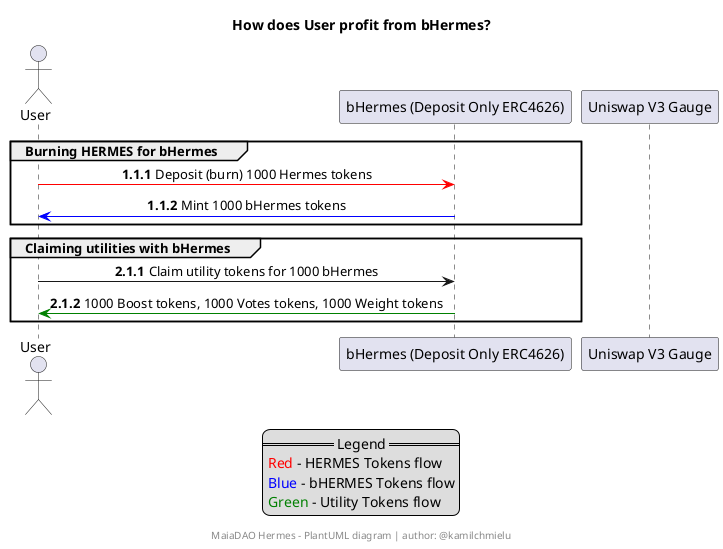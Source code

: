 @startuml
title How does User profit from bHermes?

/' //////////////////////////////////////////////////////////////////
//                            Actors                               //
////////////////////////////////////////////////////////////////// '/

actor "User" as User

/' //////////////////////////////////////////////////////////////////
//                         Core Components                         //
////////////////////////////////////////////////////////////////// '/

participant "bHermes (Deposit Only ERC4626)" as bHermes
participant "Uniswap V3 Gauge" as UniswapV3Gauge

/' //////////////////////////////////////////////////////////////////
//                         Interactions                            //
////////////////////////////////////////////////////////////////// '/
'Numbers are in the A.B.C format, by calling `inc A` you will increase the first number by 1'
autonumber 1.1.1
group Burning HERMES for bHermes
    User -[#red]> bHermes : Deposit (burn) 1000 Hermes tokens
    bHermes -[#blue]> User : Mint 1000 bHermes tokens
end

autonumber inc A
group Claiming utilities with bHermes
    User -> bHermes : Claim utility tokens for 1000 bHermes
    bHermes -[#green]> User : 1000 Boost tokens, 1000 Votes tokens, 1000 Weight tokens
end

/' //////////////////////////////////////////////////////////////////
//                            Legend                               //
////////////////////////////////////////////////////////////////// '/

legend
    == Legend ==
    <font color=red>Red</font> - HERMES Tokens flow
    <font color=blue>Blue</font> - bHERMES Tokens flow
    <font color=green>Green</font> - Utility Tokens flow
endlegend

/' //////////////////////////////////////////////////////////////////
//                            Styling                              //
////////////////////////////////////////////////////////////////// '/

' left to right direction
skinparam linetype ortho
skinparam sequenceMessageAlign center
skinparam note {
    BorderColor black
    BackgroundColor white
    FontColor black
}
skinparam participant {
    FontSize 25
    BackgroundColor lightgray
}

footer MaiaDAO Hermes - PlantUML diagram | author: @kamilchmielu
@enduml
